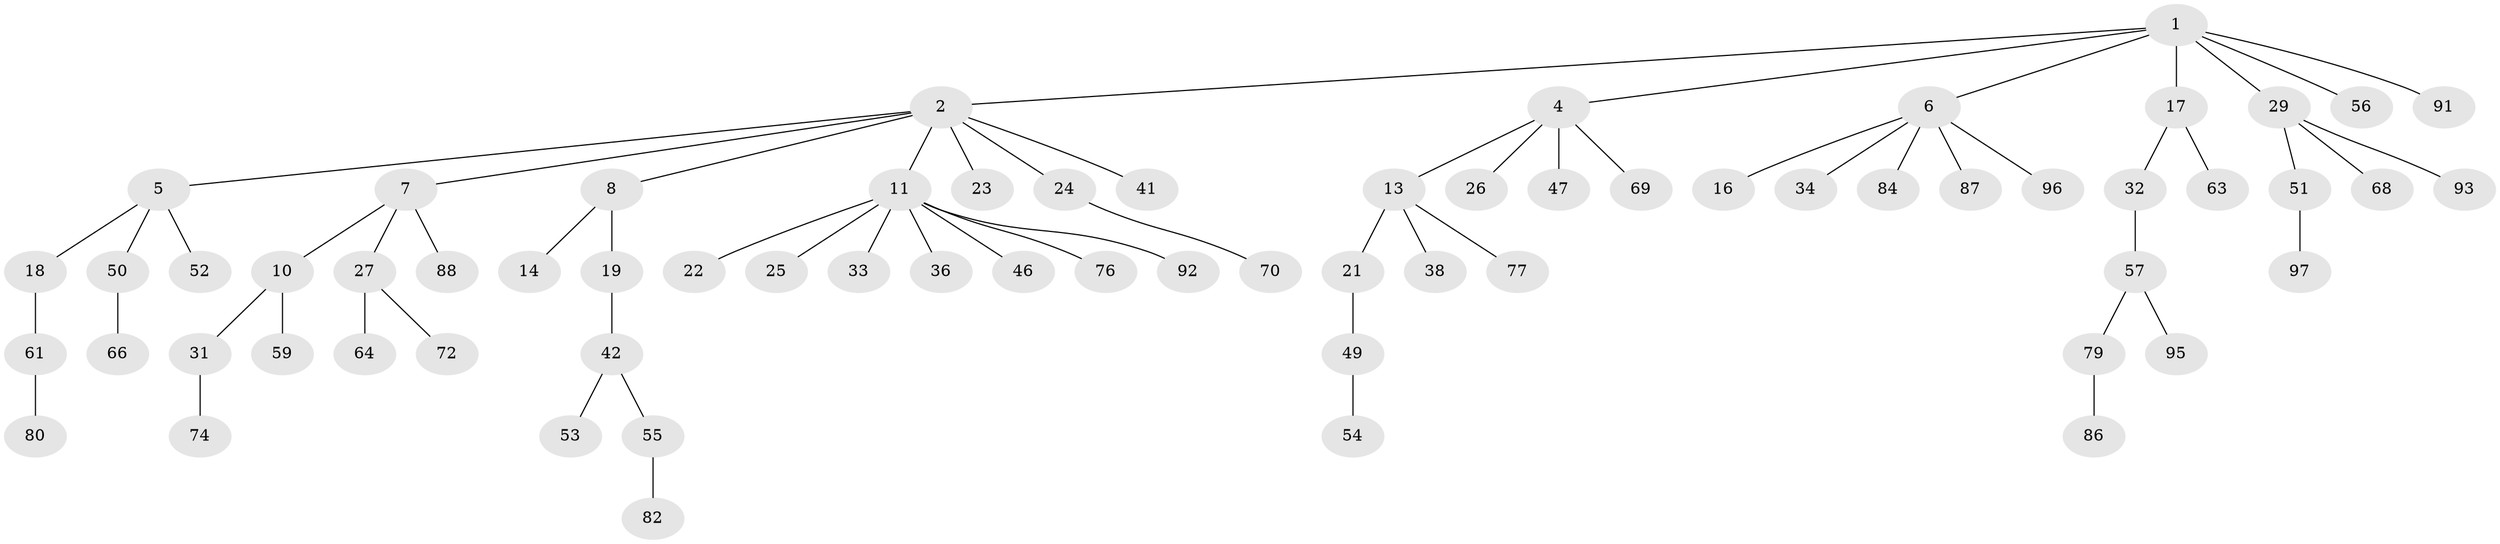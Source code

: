 // original degree distribution, {8: 0.010309278350515464, 6: 0.020618556701030927, 4: 0.061855670103092786, 5: 0.041237113402061855, 3: 0.12371134020618557, 2: 0.20618556701030927, 1: 0.5360824742268041}
// Generated by graph-tools (version 1.1) at 2025/11/02/27/25 16:11:26]
// undirected, 67 vertices, 66 edges
graph export_dot {
graph [start="1"]
  node [color=gray90,style=filled];
  1 [super="+15"];
  2 [super="+3"];
  4 [super="+20"];
  5;
  6 [super="+9"];
  7;
  8 [super="+30"];
  10 [super="+12"];
  11 [super="+43"];
  13 [super="+35"];
  14;
  16 [super="+44"];
  17;
  18 [super="+71"];
  19 [super="+65"];
  21 [super="+28"];
  22;
  23 [super="+89"];
  24 [super="+40"];
  25;
  26;
  27 [super="+37"];
  29 [super="+39"];
  31;
  32 [super="+83"];
  33;
  34 [super="+45"];
  36;
  38;
  41;
  42 [super="+48"];
  46 [super="+75"];
  47 [super="+73"];
  49 [super="+60"];
  50 [super="+62"];
  51 [super="+67"];
  52;
  53;
  54;
  55 [super="+85"];
  56;
  57 [super="+58"];
  59;
  61;
  63;
  64 [super="+78"];
  66 [super="+90"];
  68;
  69;
  70 [super="+81"];
  72;
  74;
  76;
  77;
  79;
  80;
  82;
  84;
  86;
  87 [super="+94"];
  88;
  91;
  92;
  93;
  95;
  96;
  97;
  1 -- 2;
  1 -- 4;
  1 -- 6;
  1 -- 17;
  1 -- 29;
  1 -- 56;
  1 -- 91;
  2 -- 5;
  2 -- 8;
  2 -- 11;
  2 -- 23;
  2 -- 24;
  2 -- 41;
  2 -- 7;
  4 -- 13;
  4 -- 26;
  4 -- 47;
  4 -- 69;
  5 -- 18;
  5 -- 50;
  5 -- 52;
  6 -- 34;
  6 -- 16;
  6 -- 96;
  6 -- 84;
  6 -- 87;
  7 -- 10;
  7 -- 27;
  7 -- 88;
  8 -- 14;
  8 -- 19;
  10 -- 31;
  10 -- 59;
  11 -- 22;
  11 -- 25;
  11 -- 33;
  11 -- 36;
  11 -- 76;
  11 -- 46;
  11 -- 92;
  13 -- 21;
  13 -- 38;
  13 -- 77;
  17 -- 32;
  17 -- 63;
  18 -- 61;
  19 -- 42;
  21 -- 49;
  24 -- 70;
  27 -- 72;
  27 -- 64;
  29 -- 51;
  29 -- 68;
  29 -- 93;
  31 -- 74;
  32 -- 57;
  42 -- 53;
  42 -- 55;
  49 -- 54;
  50 -- 66;
  51 -- 97;
  55 -- 82;
  57 -- 95;
  57 -- 79;
  61 -- 80;
  79 -- 86;
}
